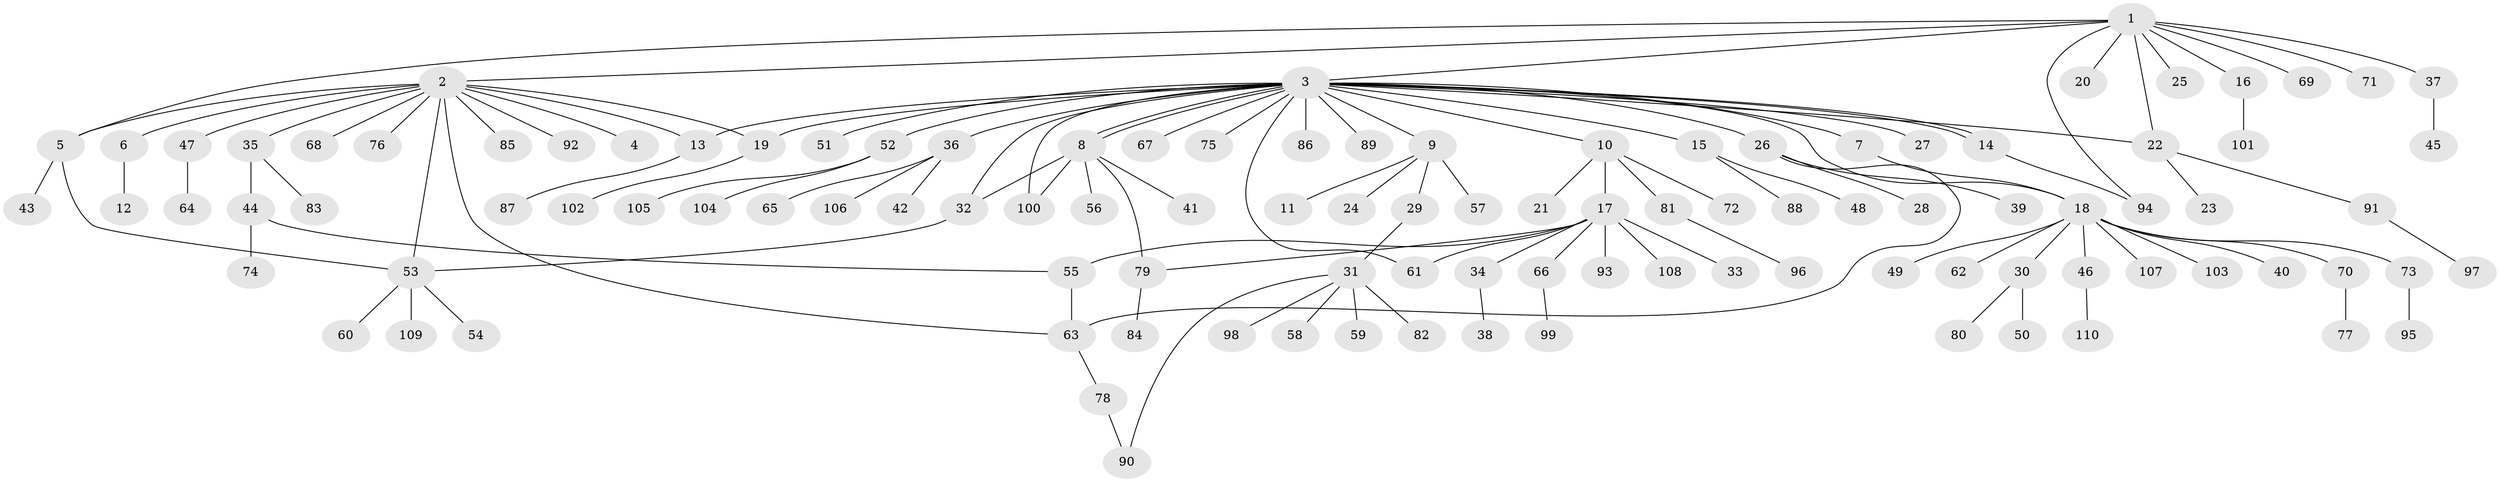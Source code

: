 // coarse degree distribution, {11: 0.015151515151515152, 14: 0.015151515151515152, 23: 0.015151515151515152, 1: 0.6212121212121212, 3: 0.07575757575757576, 2: 0.15151515151515152, 6: 0.015151515151515152, 5: 0.06060606060606061, 8: 0.015151515151515152, 4: 0.015151515151515152}
// Generated by graph-tools (version 1.1) at 2025/18/03/04/25 18:18:27]
// undirected, 110 vertices, 127 edges
graph export_dot {
graph [start="1"]
  node [color=gray90,style=filled];
  1;
  2;
  3;
  4;
  5;
  6;
  7;
  8;
  9;
  10;
  11;
  12;
  13;
  14;
  15;
  16;
  17;
  18;
  19;
  20;
  21;
  22;
  23;
  24;
  25;
  26;
  27;
  28;
  29;
  30;
  31;
  32;
  33;
  34;
  35;
  36;
  37;
  38;
  39;
  40;
  41;
  42;
  43;
  44;
  45;
  46;
  47;
  48;
  49;
  50;
  51;
  52;
  53;
  54;
  55;
  56;
  57;
  58;
  59;
  60;
  61;
  62;
  63;
  64;
  65;
  66;
  67;
  68;
  69;
  70;
  71;
  72;
  73;
  74;
  75;
  76;
  77;
  78;
  79;
  80;
  81;
  82;
  83;
  84;
  85;
  86;
  87;
  88;
  89;
  90;
  91;
  92;
  93;
  94;
  95;
  96;
  97;
  98;
  99;
  100;
  101;
  102;
  103;
  104;
  105;
  106;
  107;
  108;
  109;
  110;
  1 -- 2;
  1 -- 3;
  1 -- 5;
  1 -- 16;
  1 -- 20;
  1 -- 22;
  1 -- 25;
  1 -- 37;
  1 -- 69;
  1 -- 71;
  1 -- 94;
  2 -- 4;
  2 -- 5;
  2 -- 6;
  2 -- 13;
  2 -- 19;
  2 -- 35;
  2 -- 47;
  2 -- 53;
  2 -- 63;
  2 -- 68;
  2 -- 76;
  2 -- 85;
  2 -- 92;
  3 -- 7;
  3 -- 8;
  3 -- 8;
  3 -- 9;
  3 -- 10;
  3 -- 13;
  3 -- 14;
  3 -- 14;
  3 -- 15;
  3 -- 18;
  3 -- 19;
  3 -- 22;
  3 -- 26;
  3 -- 27;
  3 -- 32;
  3 -- 36;
  3 -- 51;
  3 -- 52;
  3 -- 61;
  3 -- 67;
  3 -- 75;
  3 -- 86;
  3 -- 89;
  3 -- 100;
  5 -- 43;
  5 -- 53;
  6 -- 12;
  7 -- 18;
  8 -- 32;
  8 -- 41;
  8 -- 56;
  8 -- 79;
  8 -- 100;
  9 -- 11;
  9 -- 24;
  9 -- 29;
  9 -- 57;
  10 -- 17;
  10 -- 21;
  10 -- 72;
  10 -- 81;
  13 -- 87;
  14 -- 94;
  15 -- 48;
  15 -- 88;
  16 -- 101;
  17 -- 33;
  17 -- 34;
  17 -- 55;
  17 -- 61;
  17 -- 66;
  17 -- 79;
  17 -- 93;
  17 -- 108;
  18 -- 30;
  18 -- 40;
  18 -- 46;
  18 -- 49;
  18 -- 62;
  18 -- 70;
  18 -- 73;
  18 -- 103;
  18 -- 107;
  19 -- 102;
  22 -- 23;
  22 -- 91;
  26 -- 28;
  26 -- 39;
  26 -- 63;
  29 -- 31;
  30 -- 50;
  30 -- 80;
  31 -- 58;
  31 -- 59;
  31 -- 82;
  31 -- 90;
  31 -- 98;
  32 -- 53;
  34 -- 38;
  35 -- 44;
  35 -- 83;
  36 -- 42;
  36 -- 65;
  36 -- 106;
  37 -- 45;
  44 -- 55;
  44 -- 74;
  46 -- 110;
  47 -- 64;
  52 -- 104;
  52 -- 105;
  53 -- 54;
  53 -- 60;
  53 -- 109;
  55 -- 63;
  63 -- 78;
  66 -- 99;
  70 -- 77;
  73 -- 95;
  78 -- 90;
  79 -- 84;
  81 -- 96;
  91 -- 97;
}
